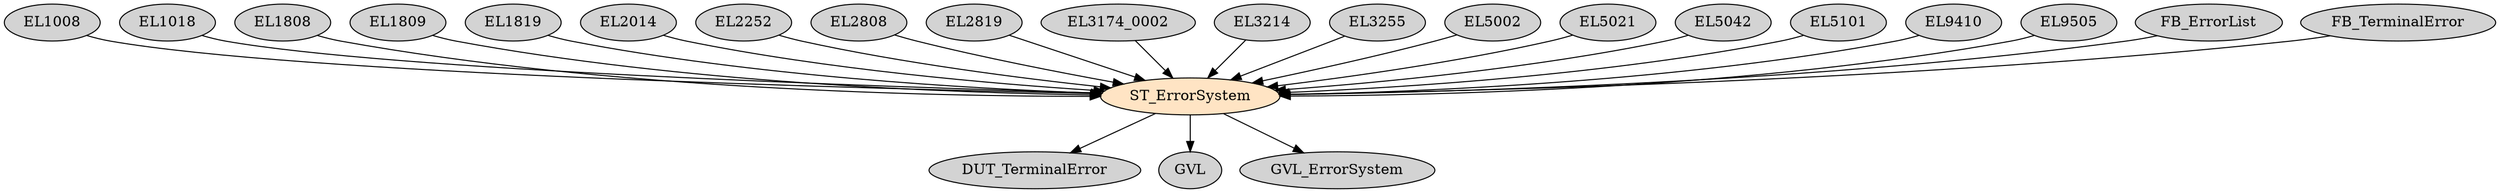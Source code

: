 digraph ST_ErrorSystem {
     node [style=filled]
    ST_ErrorSystem [fillcolor = bisque];
    EL1008 -> ST_ErrorSystem;
    EL1018 -> ST_ErrorSystem;
    EL1808 -> ST_ErrorSystem;
    EL1809 -> ST_ErrorSystem;
    EL1819 -> ST_ErrorSystem;
    EL2014 -> ST_ErrorSystem;
    EL2252 -> ST_ErrorSystem;
    EL2808 -> ST_ErrorSystem;
    EL2819 -> ST_ErrorSystem;
    EL3174_0002 -> ST_ErrorSystem;
    EL3214 -> ST_ErrorSystem;
    EL3255 -> ST_ErrorSystem;
    EL5002 -> ST_ErrorSystem;
    EL5021 -> ST_ErrorSystem;
    EL5042 -> ST_ErrorSystem;
    EL5101 -> ST_ErrorSystem;
    EL9410 -> ST_ErrorSystem;
    EL9505 -> ST_ErrorSystem;
    FB_ErrorList -> ST_ErrorSystem;
    FB_TerminalError -> ST_ErrorSystem;
    ST_ErrorSystem -> DUT_TerminalError;
    ST_ErrorSystem -> GVL;
    ST_ErrorSystem -> GVL_ErrorSystem;
}
